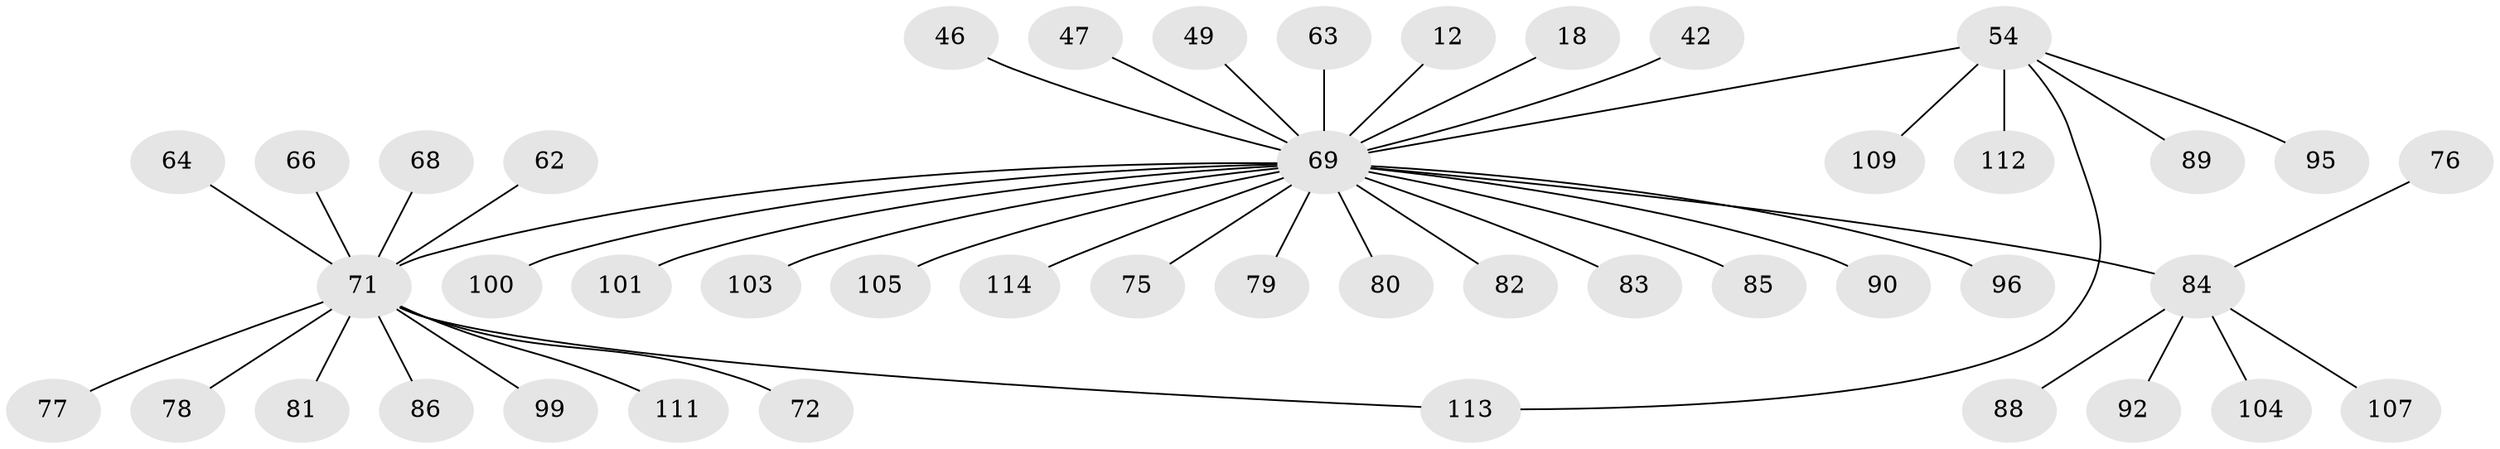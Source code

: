 // original degree distribution, {19: 0.008771929824561403, 2: 0.18421052631578946, 1: 0.631578947368421, 9: 0.02631578947368421, 13: 0.008771929824561403, 3: 0.07017543859649122, 7: 0.017543859649122806, 6: 0.017543859649122806, 4: 0.02631578947368421, 5: 0.008771929824561403}
// Generated by graph-tools (version 1.1) at 2025/51/03/04/25 21:51:09]
// undirected, 45 vertices, 45 edges
graph export_dot {
graph [start="1"]
  node [color=gray90,style=filled];
  12;
  18;
  42;
  46;
  47;
  49;
  54 [super="+26+43+28"];
  62;
  63;
  64;
  66;
  68;
  69 [super="+11+67"];
  71 [super="+10+4+3+14+19+20+21+22+34+38+40+44+48+50+51+52+58"];
  72;
  75;
  76 [super="+35"];
  77 [super="+23"];
  78;
  79;
  80;
  81;
  82;
  83;
  84 [super="+37+27"];
  85;
  86;
  88;
  89;
  90;
  92;
  95;
  96 [super="+30+39+70+73+57+60+87+94"];
  99 [super="+91"];
  100;
  101;
  103 [super="+16"];
  104;
  105;
  107 [super="+65"];
  109;
  111 [super="+97+106+108+110"];
  112;
  113 [super="+93"];
  114;
  12 -- 69;
  18 -- 69;
  42 -- 69;
  46 -- 69;
  47 -- 69;
  49 -- 69;
  54 -- 89;
  54 -- 95;
  54 -- 112;
  54 -- 69 [weight=2];
  54 -- 109;
  54 -- 113;
  62 -- 71;
  63 -- 69;
  64 -- 71;
  66 -- 71;
  68 -- 71;
  69 -- 82;
  69 -- 101;
  69 -- 103 [weight=2];
  69 -- 71 [weight=2];
  69 -- 80;
  69 -- 75;
  69 -- 79;
  69 -- 83;
  69 -- 85;
  69 -- 90;
  69 -- 100;
  69 -- 105;
  69 -- 114;
  69 -- 96;
  69 -- 84 [weight=2];
  71 -- 78;
  71 -- 72;
  71 -- 86;
  71 -- 77 [weight=2];
  71 -- 81;
  71 -- 113;
  71 -- 111;
  71 -- 99;
  76 -- 84;
  84 -- 104;
  84 -- 88;
  84 -- 107;
  84 -- 92;
}
